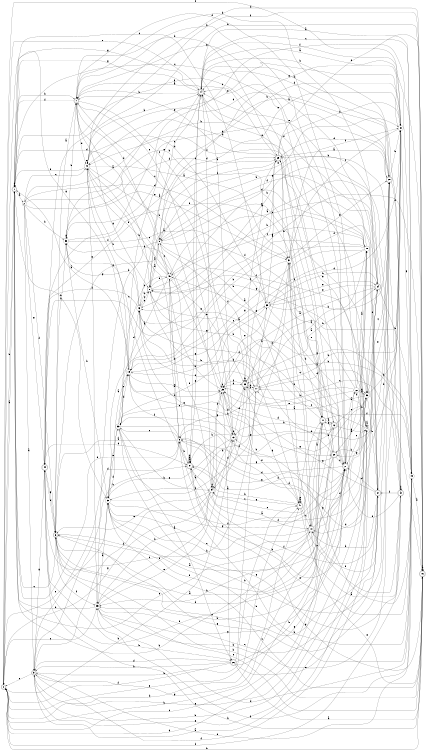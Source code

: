 digraph n37_10 {
__start0 [label="" shape="none"];

rankdir=LR;
size="8,5";

s0 [style="rounded,filled", color="black", fillcolor="white" shape="doublecircle", label="0"];
s1 [style="rounded,filled", color="black", fillcolor="white" shape="doublecircle", label="1"];
s2 [style="filled", color="black", fillcolor="white" shape="circle", label="2"];
s3 [style="rounded,filled", color="black", fillcolor="white" shape="doublecircle", label="3"];
s4 [style="filled", color="black", fillcolor="white" shape="circle", label="4"];
s5 [style="filled", color="black", fillcolor="white" shape="circle", label="5"];
s6 [style="rounded,filled", color="black", fillcolor="white" shape="doublecircle", label="6"];
s7 [style="rounded,filled", color="black", fillcolor="white" shape="doublecircle", label="7"];
s8 [style="rounded,filled", color="black", fillcolor="white" shape="doublecircle", label="8"];
s9 [style="filled", color="black", fillcolor="white" shape="circle", label="9"];
s10 [style="rounded,filled", color="black", fillcolor="white" shape="doublecircle", label="10"];
s11 [style="rounded,filled", color="black", fillcolor="white" shape="doublecircle", label="11"];
s12 [style="rounded,filled", color="black", fillcolor="white" shape="doublecircle", label="12"];
s13 [style="rounded,filled", color="black", fillcolor="white" shape="doublecircle", label="13"];
s14 [style="rounded,filled", color="black", fillcolor="white" shape="doublecircle", label="14"];
s15 [style="filled", color="black", fillcolor="white" shape="circle", label="15"];
s16 [style="rounded,filled", color="black", fillcolor="white" shape="doublecircle", label="16"];
s17 [style="rounded,filled", color="black", fillcolor="white" shape="doublecircle", label="17"];
s18 [style="filled", color="black", fillcolor="white" shape="circle", label="18"];
s19 [style="filled", color="black", fillcolor="white" shape="circle", label="19"];
s20 [style="rounded,filled", color="black", fillcolor="white" shape="doublecircle", label="20"];
s21 [style="rounded,filled", color="black", fillcolor="white" shape="doublecircle", label="21"];
s22 [style="filled", color="black", fillcolor="white" shape="circle", label="22"];
s23 [style="rounded,filled", color="black", fillcolor="white" shape="doublecircle", label="23"];
s24 [style="rounded,filled", color="black", fillcolor="white" shape="doublecircle", label="24"];
s25 [style="filled", color="black", fillcolor="white" shape="circle", label="25"];
s26 [style="rounded,filled", color="black", fillcolor="white" shape="doublecircle", label="26"];
s27 [style="rounded,filled", color="black", fillcolor="white" shape="doublecircle", label="27"];
s28 [style="rounded,filled", color="black", fillcolor="white" shape="doublecircle", label="28"];
s29 [style="rounded,filled", color="black", fillcolor="white" shape="doublecircle", label="29"];
s30 [style="filled", color="black", fillcolor="white" shape="circle", label="30"];
s31 [style="filled", color="black", fillcolor="white" shape="circle", label="31"];
s32 [style="filled", color="black", fillcolor="white" shape="circle", label="32"];
s33 [style="filled", color="black", fillcolor="white" shape="circle", label="33"];
s34 [style="filled", color="black", fillcolor="white" shape="circle", label="34"];
s35 [style="filled", color="black", fillcolor="white" shape="circle", label="35"];
s36 [style="filled", color="black", fillcolor="white" shape="circle", label="36"];
s37 [style="rounded,filled", color="black", fillcolor="white" shape="doublecircle", label="37"];
s38 [style="filled", color="black", fillcolor="white" shape="circle", label="38"];
s39 [style="filled", color="black", fillcolor="white" shape="circle", label="39"];
s40 [style="filled", color="black", fillcolor="white" shape="circle", label="40"];
s41 [style="rounded,filled", color="black", fillcolor="white" shape="doublecircle", label="41"];
s42 [style="rounded,filled", color="black", fillcolor="white" shape="doublecircle", label="42"];
s43 [style="filled", color="black", fillcolor="white" shape="circle", label="43"];
s44 [style="rounded,filled", color="black", fillcolor="white" shape="doublecircle", label="44"];
s45 [style="filled", color="black", fillcolor="white" shape="circle", label="45"];
s0 -> s1 [label="a"];
s0 -> s1 [label="b"];
s0 -> s35 [label="c"];
s0 -> s21 [label="d"];
s0 -> s41 [label="e"];
s0 -> s42 [label="f"];
s0 -> s19 [label="g"];
s0 -> s41 [label="h"];
s1 -> s2 [label="a"];
s1 -> s32 [label="b"];
s1 -> s21 [label="c"];
s1 -> s1 [label="d"];
s1 -> s10 [label="e"];
s1 -> s21 [label="f"];
s1 -> s14 [label="g"];
s1 -> s7 [label="h"];
s2 -> s3 [label="a"];
s2 -> s38 [label="b"];
s2 -> s40 [label="c"];
s2 -> s31 [label="d"];
s2 -> s31 [label="e"];
s2 -> s6 [label="f"];
s2 -> s44 [label="g"];
s2 -> s11 [label="h"];
s3 -> s4 [label="a"];
s3 -> s41 [label="b"];
s3 -> s0 [label="c"];
s3 -> s5 [label="d"];
s3 -> s4 [label="e"];
s3 -> s24 [label="f"];
s3 -> s44 [label="g"];
s3 -> s37 [label="h"];
s4 -> s4 [label="a"];
s4 -> s5 [label="b"];
s4 -> s17 [label="c"];
s4 -> s40 [label="d"];
s4 -> s29 [label="e"];
s4 -> s37 [label="f"];
s4 -> s8 [label="g"];
s4 -> s3 [label="h"];
s5 -> s6 [label="a"];
s5 -> s45 [label="b"];
s5 -> s33 [label="c"];
s5 -> s30 [label="d"];
s5 -> s1 [label="e"];
s5 -> s19 [label="f"];
s5 -> s21 [label="g"];
s5 -> s37 [label="h"];
s6 -> s7 [label="a"];
s6 -> s16 [label="b"];
s6 -> s1 [label="c"];
s6 -> s21 [label="d"];
s6 -> s16 [label="e"];
s6 -> s35 [label="f"];
s6 -> s28 [label="g"];
s6 -> s38 [label="h"];
s7 -> s8 [label="a"];
s7 -> s27 [label="b"];
s7 -> s23 [label="c"];
s7 -> s40 [label="d"];
s7 -> s25 [label="e"];
s7 -> s1 [label="f"];
s7 -> s8 [label="g"];
s7 -> s29 [label="h"];
s8 -> s9 [label="a"];
s8 -> s43 [label="b"];
s8 -> s11 [label="c"];
s8 -> s45 [label="d"];
s8 -> s14 [label="e"];
s8 -> s36 [label="f"];
s8 -> s42 [label="g"];
s8 -> s17 [label="h"];
s9 -> s8 [label="a"];
s9 -> s10 [label="b"];
s9 -> s45 [label="c"];
s9 -> s1 [label="d"];
s9 -> s30 [label="e"];
s9 -> s12 [label="f"];
s9 -> s36 [label="g"];
s9 -> s35 [label="h"];
s10 -> s11 [label="a"];
s10 -> s32 [label="b"];
s10 -> s32 [label="c"];
s10 -> s18 [label="d"];
s10 -> s16 [label="e"];
s10 -> s29 [label="f"];
s10 -> s12 [label="g"];
s10 -> s1 [label="h"];
s11 -> s12 [label="a"];
s11 -> s8 [label="b"];
s11 -> s34 [label="c"];
s11 -> s20 [label="d"];
s11 -> s14 [label="e"];
s11 -> s15 [label="f"];
s11 -> s3 [label="g"];
s11 -> s35 [label="h"];
s12 -> s6 [label="a"];
s12 -> s13 [label="b"];
s12 -> s36 [label="c"];
s12 -> s25 [label="d"];
s12 -> s11 [label="e"];
s12 -> s40 [label="f"];
s12 -> s4 [label="g"];
s12 -> s5 [label="h"];
s13 -> s14 [label="a"];
s13 -> s37 [label="b"];
s13 -> s7 [label="c"];
s13 -> s23 [label="d"];
s13 -> s32 [label="e"];
s13 -> s13 [label="f"];
s13 -> s43 [label="g"];
s13 -> s0 [label="h"];
s14 -> s15 [label="a"];
s14 -> s7 [label="b"];
s14 -> s37 [label="c"];
s14 -> s34 [label="d"];
s14 -> s0 [label="e"];
s14 -> s30 [label="f"];
s14 -> s1 [label="g"];
s14 -> s28 [label="h"];
s15 -> s16 [label="a"];
s15 -> s23 [label="b"];
s15 -> s14 [label="c"];
s15 -> s3 [label="d"];
s15 -> s37 [label="e"];
s15 -> s35 [label="f"];
s15 -> s13 [label="g"];
s15 -> s5 [label="h"];
s16 -> s16 [label="a"];
s16 -> s0 [label="b"];
s16 -> s17 [label="c"];
s16 -> s40 [label="d"];
s16 -> s19 [label="e"];
s16 -> s40 [label="f"];
s16 -> s9 [label="g"];
s16 -> s44 [label="h"];
s17 -> s18 [label="a"];
s17 -> s31 [label="b"];
s17 -> s44 [label="c"];
s17 -> s27 [label="d"];
s17 -> s43 [label="e"];
s17 -> s23 [label="f"];
s17 -> s5 [label="g"];
s17 -> s39 [label="h"];
s18 -> s19 [label="a"];
s18 -> s32 [label="b"];
s18 -> s45 [label="c"];
s18 -> s9 [label="d"];
s18 -> s44 [label="e"];
s18 -> s14 [label="f"];
s18 -> s19 [label="g"];
s18 -> s8 [label="h"];
s19 -> s1 [label="a"];
s19 -> s20 [label="b"];
s19 -> s25 [label="c"];
s19 -> s43 [label="d"];
s19 -> s14 [label="e"];
s19 -> s40 [label="f"];
s19 -> s39 [label="g"];
s19 -> s25 [label="h"];
s20 -> s6 [label="a"];
s20 -> s4 [label="b"];
s20 -> s21 [label="c"];
s20 -> s43 [label="d"];
s20 -> s31 [label="e"];
s20 -> s6 [label="f"];
s20 -> s5 [label="g"];
s20 -> s0 [label="h"];
s21 -> s22 [label="a"];
s21 -> s7 [label="b"];
s21 -> s0 [label="c"];
s21 -> s5 [label="d"];
s21 -> s45 [label="e"];
s21 -> s18 [label="f"];
s21 -> s7 [label="g"];
s21 -> s35 [label="h"];
s22 -> s18 [label="a"];
s22 -> s23 [label="b"];
s22 -> s8 [label="c"];
s22 -> s36 [label="d"];
s22 -> s25 [label="e"];
s22 -> s7 [label="f"];
s22 -> s36 [label="g"];
s22 -> s4 [label="h"];
s23 -> s24 [label="a"];
s23 -> s17 [label="b"];
s23 -> s33 [label="c"];
s23 -> s34 [label="d"];
s23 -> s29 [label="e"];
s23 -> s25 [label="f"];
s23 -> s41 [label="g"];
s23 -> s23 [label="h"];
s24 -> s25 [label="a"];
s24 -> s15 [label="b"];
s24 -> s45 [label="c"];
s24 -> s10 [label="d"];
s24 -> s39 [label="e"];
s24 -> s9 [label="f"];
s24 -> s20 [label="g"];
s24 -> s29 [label="h"];
s25 -> s26 [label="a"];
s25 -> s13 [label="b"];
s25 -> s25 [label="c"];
s25 -> s23 [label="d"];
s25 -> s39 [label="e"];
s25 -> s41 [label="f"];
s25 -> s15 [label="g"];
s25 -> s45 [label="h"];
s26 -> s16 [label="a"];
s26 -> s21 [label="b"];
s26 -> s17 [label="c"];
s26 -> s3 [label="d"];
s26 -> s27 [label="e"];
s26 -> s0 [label="f"];
s26 -> s22 [label="g"];
s26 -> s3 [label="h"];
s27 -> s14 [label="a"];
s27 -> s10 [label="b"];
s27 -> s6 [label="c"];
s27 -> s21 [label="d"];
s27 -> s14 [label="e"];
s27 -> s10 [label="f"];
s27 -> s25 [label="g"];
s27 -> s28 [label="h"];
s28 -> s29 [label="a"];
s28 -> s2 [label="b"];
s28 -> s36 [label="c"];
s28 -> s14 [label="d"];
s28 -> s36 [label="e"];
s28 -> s42 [label="f"];
s28 -> s38 [label="g"];
s28 -> s30 [label="h"];
s29 -> s7 [label="a"];
s29 -> s30 [label="b"];
s29 -> s34 [label="c"];
s29 -> s28 [label="d"];
s29 -> s16 [label="e"];
s29 -> s9 [label="f"];
s29 -> s7 [label="g"];
s29 -> s31 [label="h"];
s30 -> s14 [label="a"];
s30 -> s17 [label="b"];
s30 -> s31 [label="c"];
s30 -> s39 [label="d"];
s30 -> s9 [label="e"];
s30 -> s0 [label="f"];
s30 -> s15 [label="g"];
s30 -> s23 [label="h"];
s31 -> s32 [label="a"];
s31 -> s11 [label="b"];
s31 -> s10 [label="c"];
s31 -> s24 [label="d"];
s31 -> s28 [label="e"];
s31 -> s30 [label="f"];
s31 -> s19 [label="g"];
s31 -> s41 [label="h"];
s32 -> s19 [label="a"];
s32 -> s28 [label="b"];
s32 -> s16 [label="c"];
s32 -> s33 [label="d"];
s32 -> s0 [label="e"];
s32 -> s31 [label="f"];
s32 -> s21 [label="g"];
s32 -> s15 [label="h"];
s33 -> s26 [label="a"];
s33 -> s34 [label="b"];
s33 -> s19 [label="c"];
s33 -> s36 [label="d"];
s33 -> s32 [label="e"];
s33 -> s21 [label="f"];
s33 -> s28 [label="g"];
s33 -> s19 [label="h"];
s34 -> s10 [label="a"];
s34 -> s35 [label="b"];
s34 -> s34 [label="c"];
s34 -> s25 [label="d"];
s34 -> s6 [label="e"];
s34 -> s3 [label="f"];
s34 -> s0 [label="g"];
s34 -> s13 [label="h"];
s35 -> s32 [label="a"];
s35 -> s1 [label="b"];
s35 -> s30 [label="c"];
s35 -> s15 [label="d"];
s35 -> s13 [label="e"];
s35 -> s25 [label="f"];
s35 -> s18 [label="g"];
s35 -> s27 [label="h"];
s36 -> s25 [label="a"];
s36 -> s30 [label="b"];
s36 -> s21 [label="c"];
s36 -> s37 [label="d"];
s36 -> s24 [label="e"];
s36 -> s20 [label="f"];
s36 -> s3 [label="g"];
s36 -> s27 [label="h"];
s37 -> s37 [label="a"];
s37 -> s37 [label="b"];
s37 -> s38 [label="c"];
s37 -> s37 [label="d"];
s37 -> s14 [label="e"];
s37 -> s27 [label="f"];
s37 -> s16 [label="g"];
s37 -> s40 [label="h"];
s38 -> s39 [label="a"];
s38 -> s7 [label="b"];
s38 -> s25 [label="c"];
s38 -> s29 [label="d"];
s38 -> s30 [label="e"];
s38 -> s11 [label="f"];
s38 -> s38 [label="g"];
s38 -> s32 [label="h"];
s39 -> s4 [label="a"];
s39 -> s28 [label="b"];
s39 -> s1 [label="c"];
s39 -> s40 [label="d"];
s39 -> s24 [label="e"];
s39 -> s33 [label="f"];
s39 -> s29 [label="g"];
s39 -> s24 [label="h"];
s40 -> s31 [label="a"];
s40 -> s13 [label="b"];
s40 -> s34 [label="c"];
s40 -> s28 [label="d"];
s40 -> s40 [label="e"];
s40 -> s1 [label="f"];
s40 -> s35 [label="g"];
s40 -> s14 [label="h"];
s41 -> s42 [label="a"];
s41 -> s41 [label="b"];
s41 -> s10 [label="c"];
s41 -> s11 [label="d"];
s41 -> s41 [label="e"];
s41 -> s9 [label="f"];
s41 -> s34 [label="g"];
s41 -> s37 [label="h"];
s42 -> s43 [label="a"];
s42 -> s14 [label="b"];
s42 -> s13 [label="c"];
s42 -> s42 [label="d"];
s42 -> s21 [label="e"];
s42 -> s27 [label="f"];
s42 -> s33 [label="g"];
s42 -> s43 [label="h"];
s43 -> s21 [label="a"];
s43 -> s30 [label="b"];
s43 -> s8 [label="c"];
s43 -> s21 [label="d"];
s43 -> s8 [label="e"];
s43 -> s44 [label="f"];
s43 -> s38 [label="g"];
s43 -> s40 [label="h"];
s44 -> s29 [label="a"];
s44 -> s16 [label="b"];
s44 -> s15 [label="c"];
s44 -> s37 [label="d"];
s44 -> s6 [label="e"];
s44 -> s11 [label="f"];
s44 -> s6 [label="g"];
s44 -> s26 [label="h"];
s45 -> s33 [label="a"];
s45 -> s5 [label="b"];
s45 -> s33 [label="c"];
s45 -> s7 [label="d"];
s45 -> s23 [label="e"];
s45 -> s40 [label="f"];
s45 -> s6 [label="g"];
s45 -> s18 [label="h"];

}